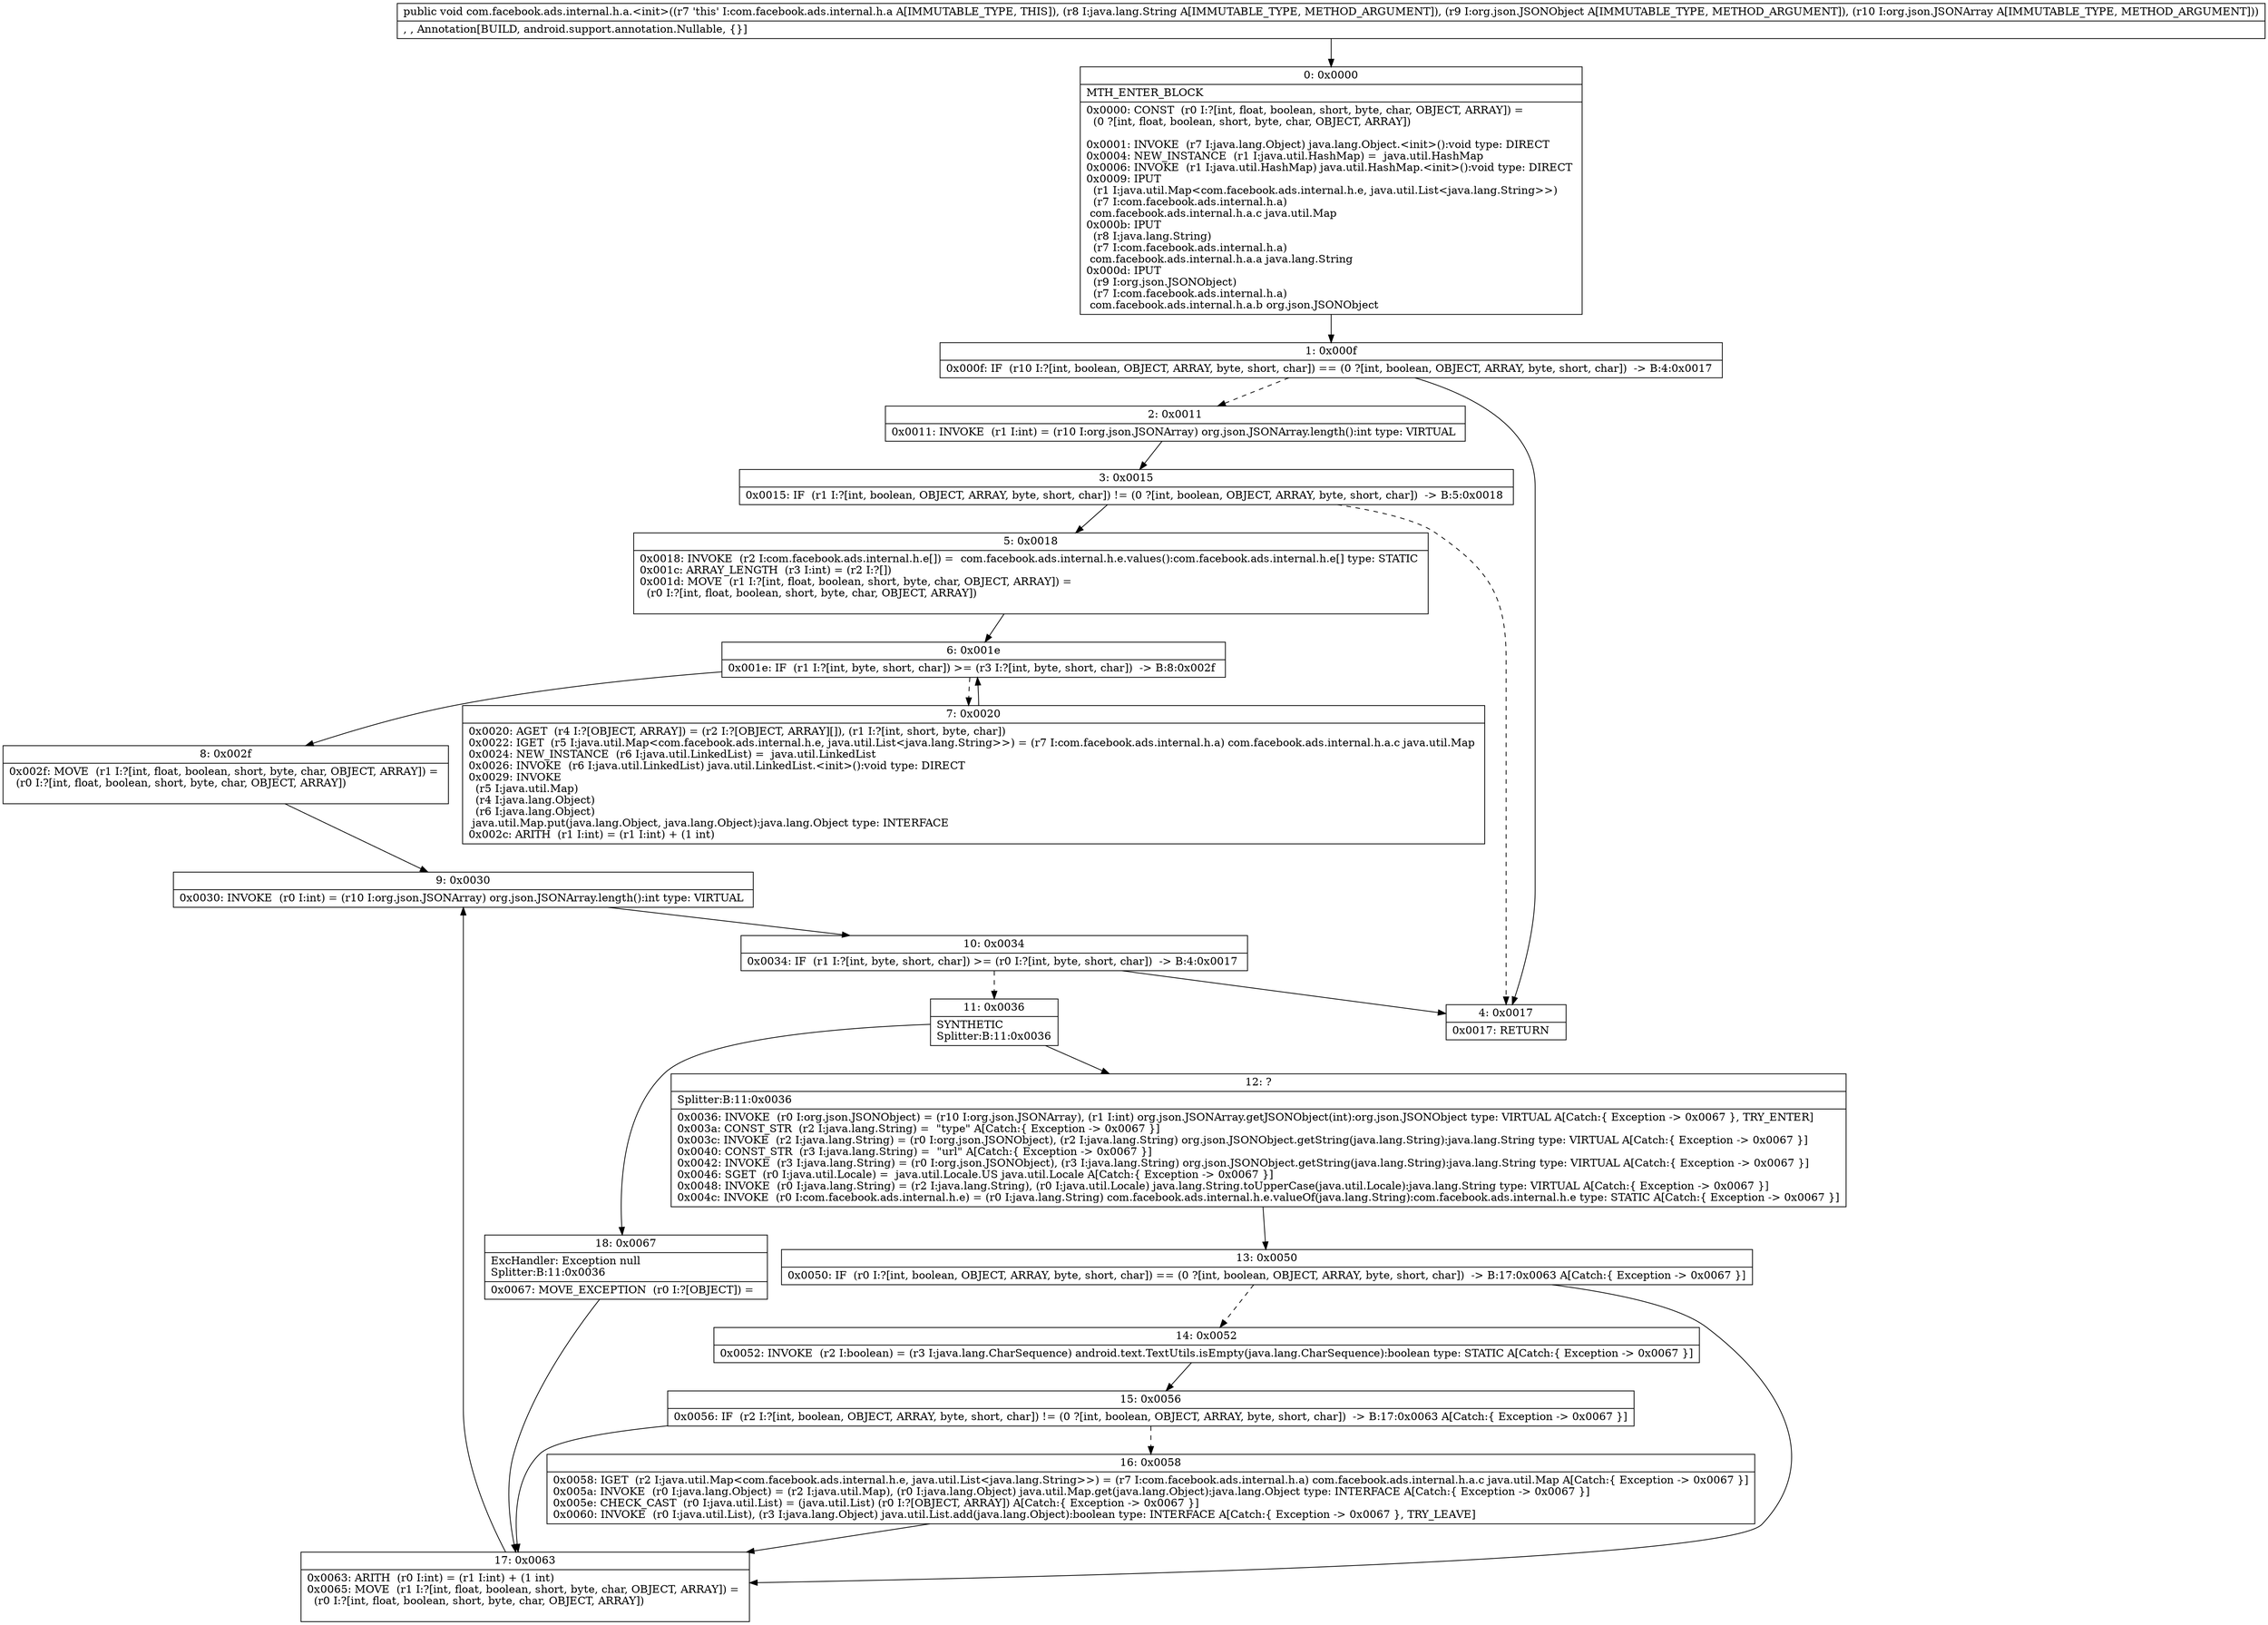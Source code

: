 digraph "CFG forcom.facebook.ads.internal.h.a.\<init\>(Ljava\/lang\/String;Lorg\/json\/JSONObject;Lorg\/json\/JSONArray;)V" {
Node_0 [shape=record,label="{0\:\ 0x0000|MTH_ENTER_BLOCK\l|0x0000: CONST  (r0 I:?[int, float, boolean, short, byte, char, OBJECT, ARRAY]) = \l  (0 ?[int, float, boolean, short, byte, char, OBJECT, ARRAY])\l \l0x0001: INVOKE  (r7 I:java.lang.Object) java.lang.Object.\<init\>():void type: DIRECT \l0x0004: NEW_INSTANCE  (r1 I:java.util.HashMap) =  java.util.HashMap \l0x0006: INVOKE  (r1 I:java.util.HashMap) java.util.HashMap.\<init\>():void type: DIRECT \l0x0009: IPUT  \l  (r1 I:java.util.Map\<com.facebook.ads.internal.h.e, java.util.List\<java.lang.String\>\>)\l  (r7 I:com.facebook.ads.internal.h.a)\l com.facebook.ads.internal.h.a.c java.util.Map \l0x000b: IPUT  \l  (r8 I:java.lang.String)\l  (r7 I:com.facebook.ads.internal.h.a)\l com.facebook.ads.internal.h.a.a java.lang.String \l0x000d: IPUT  \l  (r9 I:org.json.JSONObject)\l  (r7 I:com.facebook.ads.internal.h.a)\l com.facebook.ads.internal.h.a.b org.json.JSONObject \l}"];
Node_1 [shape=record,label="{1\:\ 0x000f|0x000f: IF  (r10 I:?[int, boolean, OBJECT, ARRAY, byte, short, char]) == (0 ?[int, boolean, OBJECT, ARRAY, byte, short, char])  \-\> B:4:0x0017 \l}"];
Node_2 [shape=record,label="{2\:\ 0x0011|0x0011: INVOKE  (r1 I:int) = (r10 I:org.json.JSONArray) org.json.JSONArray.length():int type: VIRTUAL \l}"];
Node_3 [shape=record,label="{3\:\ 0x0015|0x0015: IF  (r1 I:?[int, boolean, OBJECT, ARRAY, byte, short, char]) != (0 ?[int, boolean, OBJECT, ARRAY, byte, short, char])  \-\> B:5:0x0018 \l}"];
Node_4 [shape=record,label="{4\:\ 0x0017|0x0017: RETURN   \l}"];
Node_5 [shape=record,label="{5\:\ 0x0018|0x0018: INVOKE  (r2 I:com.facebook.ads.internal.h.e[]) =  com.facebook.ads.internal.h.e.values():com.facebook.ads.internal.h.e[] type: STATIC \l0x001c: ARRAY_LENGTH  (r3 I:int) = (r2 I:?[]) \l0x001d: MOVE  (r1 I:?[int, float, boolean, short, byte, char, OBJECT, ARRAY]) = \l  (r0 I:?[int, float, boolean, short, byte, char, OBJECT, ARRAY])\l \l}"];
Node_6 [shape=record,label="{6\:\ 0x001e|0x001e: IF  (r1 I:?[int, byte, short, char]) \>= (r3 I:?[int, byte, short, char])  \-\> B:8:0x002f \l}"];
Node_7 [shape=record,label="{7\:\ 0x0020|0x0020: AGET  (r4 I:?[OBJECT, ARRAY]) = (r2 I:?[OBJECT, ARRAY][]), (r1 I:?[int, short, byte, char]) \l0x0022: IGET  (r5 I:java.util.Map\<com.facebook.ads.internal.h.e, java.util.List\<java.lang.String\>\>) = (r7 I:com.facebook.ads.internal.h.a) com.facebook.ads.internal.h.a.c java.util.Map \l0x0024: NEW_INSTANCE  (r6 I:java.util.LinkedList) =  java.util.LinkedList \l0x0026: INVOKE  (r6 I:java.util.LinkedList) java.util.LinkedList.\<init\>():void type: DIRECT \l0x0029: INVOKE  \l  (r5 I:java.util.Map)\l  (r4 I:java.lang.Object)\l  (r6 I:java.lang.Object)\l java.util.Map.put(java.lang.Object, java.lang.Object):java.lang.Object type: INTERFACE \l0x002c: ARITH  (r1 I:int) = (r1 I:int) + (1 int) \l}"];
Node_8 [shape=record,label="{8\:\ 0x002f|0x002f: MOVE  (r1 I:?[int, float, boolean, short, byte, char, OBJECT, ARRAY]) = \l  (r0 I:?[int, float, boolean, short, byte, char, OBJECT, ARRAY])\l \l}"];
Node_9 [shape=record,label="{9\:\ 0x0030|0x0030: INVOKE  (r0 I:int) = (r10 I:org.json.JSONArray) org.json.JSONArray.length():int type: VIRTUAL \l}"];
Node_10 [shape=record,label="{10\:\ 0x0034|0x0034: IF  (r1 I:?[int, byte, short, char]) \>= (r0 I:?[int, byte, short, char])  \-\> B:4:0x0017 \l}"];
Node_11 [shape=record,label="{11\:\ 0x0036|SYNTHETIC\lSplitter:B:11:0x0036\l}"];
Node_12 [shape=record,label="{12\:\ ?|Splitter:B:11:0x0036\l|0x0036: INVOKE  (r0 I:org.json.JSONObject) = (r10 I:org.json.JSONArray), (r1 I:int) org.json.JSONArray.getJSONObject(int):org.json.JSONObject type: VIRTUAL A[Catch:\{ Exception \-\> 0x0067 \}, TRY_ENTER]\l0x003a: CONST_STR  (r2 I:java.lang.String) =  \"type\" A[Catch:\{ Exception \-\> 0x0067 \}]\l0x003c: INVOKE  (r2 I:java.lang.String) = (r0 I:org.json.JSONObject), (r2 I:java.lang.String) org.json.JSONObject.getString(java.lang.String):java.lang.String type: VIRTUAL A[Catch:\{ Exception \-\> 0x0067 \}]\l0x0040: CONST_STR  (r3 I:java.lang.String) =  \"url\" A[Catch:\{ Exception \-\> 0x0067 \}]\l0x0042: INVOKE  (r3 I:java.lang.String) = (r0 I:org.json.JSONObject), (r3 I:java.lang.String) org.json.JSONObject.getString(java.lang.String):java.lang.String type: VIRTUAL A[Catch:\{ Exception \-\> 0x0067 \}]\l0x0046: SGET  (r0 I:java.util.Locale) =  java.util.Locale.US java.util.Locale A[Catch:\{ Exception \-\> 0x0067 \}]\l0x0048: INVOKE  (r0 I:java.lang.String) = (r2 I:java.lang.String), (r0 I:java.util.Locale) java.lang.String.toUpperCase(java.util.Locale):java.lang.String type: VIRTUAL A[Catch:\{ Exception \-\> 0x0067 \}]\l0x004c: INVOKE  (r0 I:com.facebook.ads.internal.h.e) = (r0 I:java.lang.String) com.facebook.ads.internal.h.e.valueOf(java.lang.String):com.facebook.ads.internal.h.e type: STATIC A[Catch:\{ Exception \-\> 0x0067 \}]\l}"];
Node_13 [shape=record,label="{13\:\ 0x0050|0x0050: IF  (r0 I:?[int, boolean, OBJECT, ARRAY, byte, short, char]) == (0 ?[int, boolean, OBJECT, ARRAY, byte, short, char])  \-\> B:17:0x0063 A[Catch:\{ Exception \-\> 0x0067 \}]\l}"];
Node_14 [shape=record,label="{14\:\ 0x0052|0x0052: INVOKE  (r2 I:boolean) = (r3 I:java.lang.CharSequence) android.text.TextUtils.isEmpty(java.lang.CharSequence):boolean type: STATIC A[Catch:\{ Exception \-\> 0x0067 \}]\l}"];
Node_15 [shape=record,label="{15\:\ 0x0056|0x0056: IF  (r2 I:?[int, boolean, OBJECT, ARRAY, byte, short, char]) != (0 ?[int, boolean, OBJECT, ARRAY, byte, short, char])  \-\> B:17:0x0063 A[Catch:\{ Exception \-\> 0x0067 \}]\l}"];
Node_16 [shape=record,label="{16\:\ 0x0058|0x0058: IGET  (r2 I:java.util.Map\<com.facebook.ads.internal.h.e, java.util.List\<java.lang.String\>\>) = (r7 I:com.facebook.ads.internal.h.a) com.facebook.ads.internal.h.a.c java.util.Map A[Catch:\{ Exception \-\> 0x0067 \}]\l0x005a: INVOKE  (r0 I:java.lang.Object) = (r2 I:java.util.Map), (r0 I:java.lang.Object) java.util.Map.get(java.lang.Object):java.lang.Object type: INTERFACE A[Catch:\{ Exception \-\> 0x0067 \}]\l0x005e: CHECK_CAST  (r0 I:java.util.List) = (java.util.List) (r0 I:?[OBJECT, ARRAY]) A[Catch:\{ Exception \-\> 0x0067 \}]\l0x0060: INVOKE  (r0 I:java.util.List), (r3 I:java.lang.Object) java.util.List.add(java.lang.Object):boolean type: INTERFACE A[Catch:\{ Exception \-\> 0x0067 \}, TRY_LEAVE]\l}"];
Node_17 [shape=record,label="{17\:\ 0x0063|0x0063: ARITH  (r0 I:int) = (r1 I:int) + (1 int) \l0x0065: MOVE  (r1 I:?[int, float, boolean, short, byte, char, OBJECT, ARRAY]) = \l  (r0 I:?[int, float, boolean, short, byte, char, OBJECT, ARRAY])\l \l}"];
Node_18 [shape=record,label="{18\:\ 0x0067|ExcHandler: Exception null\lSplitter:B:11:0x0036\l|0x0067: MOVE_EXCEPTION  (r0 I:?[OBJECT]) =  \l}"];
MethodNode[shape=record,label="{public void com.facebook.ads.internal.h.a.\<init\>((r7 'this' I:com.facebook.ads.internal.h.a A[IMMUTABLE_TYPE, THIS]), (r8 I:java.lang.String A[IMMUTABLE_TYPE, METHOD_ARGUMENT]), (r9 I:org.json.JSONObject A[IMMUTABLE_TYPE, METHOD_ARGUMENT]), (r10 I:org.json.JSONArray A[IMMUTABLE_TYPE, METHOD_ARGUMENT]))  | , , Annotation[BUILD, android.support.annotation.Nullable, \{\}]\l}"];
MethodNode -> Node_0;
Node_0 -> Node_1;
Node_1 -> Node_2[style=dashed];
Node_1 -> Node_4;
Node_2 -> Node_3;
Node_3 -> Node_4[style=dashed];
Node_3 -> Node_5;
Node_5 -> Node_6;
Node_6 -> Node_7[style=dashed];
Node_6 -> Node_8;
Node_7 -> Node_6;
Node_8 -> Node_9;
Node_9 -> Node_10;
Node_10 -> Node_4;
Node_10 -> Node_11[style=dashed];
Node_11 -> Node_12;
Node_11 -> Node_18;
Node_12 -> Node_13;
Node_13 -> Node_14[style=dashed];
Node_13 -> Node_17;
Node_14 -> Node_15;
Node_15 -> Node_16[style=dashed];
Node_15 -> Node_17;
Node_16 -> Node_17;
Node_17 -> Node_9;
Node_18 -> Node_17;
}

